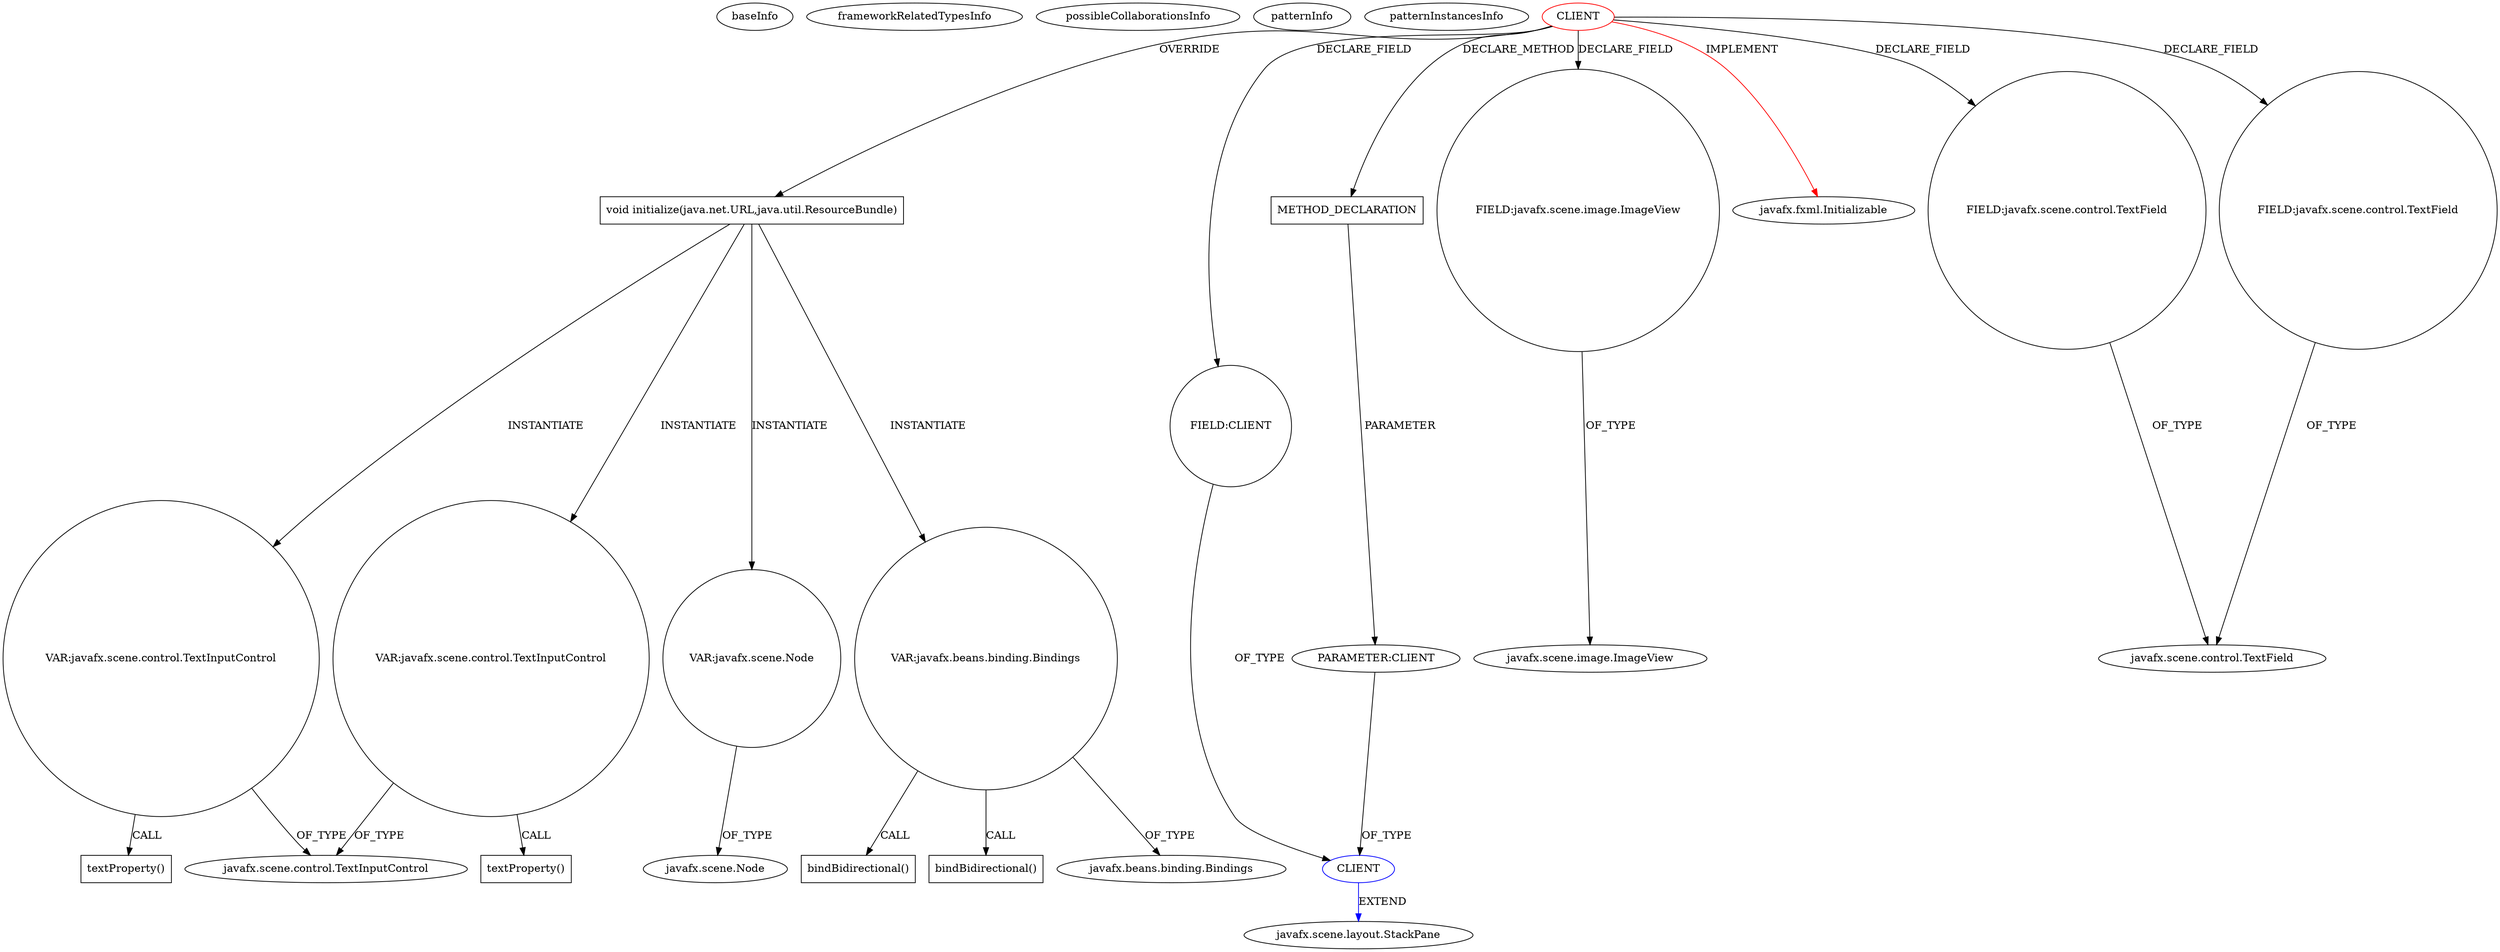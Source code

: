 digraph {
baseInfo[graphId=3423,category="pattern",isAnonymous=false,possibleRelation=true]
frameworkRelatedTypesInfo[0="javafx.fxml.Initializable"]
possibleCollaborationsInfo[0="3423~FIELD_TYPE_DECLARATION-PARAMETER_TYPE_DECLARATION-CLIENT_METHOD_DECLARATION-~javafx.fxml.Initializable ~javafx.scene.layout.StackPane ~false~false"]
patternInfo[frequency=2.0,patternRootClient=0]
patternInstancesInfo[0="ravjot28-FameDen~/ravjot28-FameDen/FameDen-master/src/com/fameden/controller/RegistrationSceneController.java~RegistrationSceneController~4004",1="ravjot28-FameDen~/ravjot28-FameDen/FameDen-master/src/com/fameden/controller/TwitterIntegrationController.java~TwitterIntegrationController~4001"]
25[label="javafx.beans.binding.Bindings",vertexType="FRAMEWORK_CLASS_TYPE",isFrameworkType=false]
23[label="VAR:javafx.beans.binding.Bindings",vertexType="VARIABLE_EXPRESION",isFrameworkType=false,shape=circle]
19[label="void initialize(java.net.URL,java.util.ResourceBundle)",vertexType="OVERRIDING_METHOD_DECLARATION",isFrameworkType=false,shape=box]
0[label="CLIENT",vertexType="ROOT_CLIENT_CLASS_DECLARATION",isFrameworkType=false,color=red]
10[label="FIELD:CLIENT",vertexType="FIELD_DECLARATION",isFrameworkType=false,shape=circle]
2[label="FIELD:javafx.scene.image.ImageView",vertexType="FIELD_DECLARATION",isFrameworkType=false,shape=circle]
3[label="javafx.scene.image.ImageView",vertexType="FRAMEWORK_CLASS_TYPE",isFrameworkType=false]
36[label="VAR:javafx.scene.control.TextInputControl",vertexType="VARIABLE_EXPRESION",isFrameworkType=false,shape=circle]
1[label="javafx.fxml.Initializable",vertexType="FRAMEWORK_INTERFACE_TYPE",isFrameworkType=false]
26[label="VAR:javafx.scene.control.TextInputControl",vertexType="VARIABLE_EXPRESION",isFrameworkType=false,shape=circle]
49[label="METHOD_DECLARATION",vertexType="CLIENT_METHOD_DECLARATION",isFrameworkType=false,shape=box]
50[label="PARAMETER:CLIENT",vertexType="PARAMETER_DECLARATION",isFrameworkType=false]
28[label="javafx.scene.control.TextInputControl",vertexType="FRAMEWORK_CLASS_TYPE",isFrameworkType=false]
40[label="bindBidirectional()",vertexType="INSIDE_CALL",isFrameworkType=false,shape=box]
30[label="bindBidirectional()",vertexType="INSIDE_CALL",isFrameworkType=false,shape=box]
4[label="FIELD:javafx.scene.control.TextField",vertexType="FIELD_DECLARATION",isFrameworkType=false,shape=circle]
5[label="javafx.scene.control.TextField",vertexType="FRAMEWORK_CLASS_TYPE",isFrameworkType=false]
13[label="FIELD:javafx.scene.control.TextField",vertexType="FIELD_DECLARATION",isFrameworkType=false,shape=circle]
20[label="VAR:javafx.scene.Node",vertexType="VARIABLE_EXPRESION",isFrameworkType=false,shape=circle]
22[label="javafx.scene.Node",vertexType="FRAMEWORK_CLASS_TYPE",isFrameworkType=false]
27[label="textProperty()",vertexType="INSIDE_CALL",isFrameworkType=false,shape=box]
37[label="textProperty()",vertexType="INSIDE_CALL",isFrameworkType=false,shape=box]
11[label="CLIENT",vertexType="REFERENCE_CLIENT_CLASS_DECLARATION",isFrameworkType=false,color=blue]
12[label="javafx.scene.layout.StackPane",vertexType="FRAMEWORK_CLASS_TYPE",isFrameworkType=false]
26->27[label="CALL"]
23->30[label="CALL"]
2->3[label="OF_TYPE"]
19->20[label="INSTANTIATE"]
0->10[label="DECLARE_FIELD"]
26->28[label="OF_TYPE"]
13->5[label="OF_TYPE"]
50->11[label="OF_TYPE"]
19->26[label="INSTANTIATE"]
20->22[label="OF_TYPE"]
11->12[label="EXTEND",color=blue]
0->49[label="DECLARE_METHOD"]
36->37[label="CALL"]
0->13[label="DECLARE_FIELD"]
23->25[label="OF_TYPE"]
0->1[label="IMPLEMENT",color=red]
36->28[label="OF_TYPE"]
19->23[label="INSTANTIATE"]
23->40[label="CALL"]
0->2[label="DECLARE_FIELD"]
10->11[label="OF_TYPE"]
0->19[label="OVERRIDE"]
0->4[label="DECLARE_FIELD"]
19->36[label="INSTANTIATE"]
4->5[label="OF_TYPE"]
49->50[label="PARAMETER"]
}
